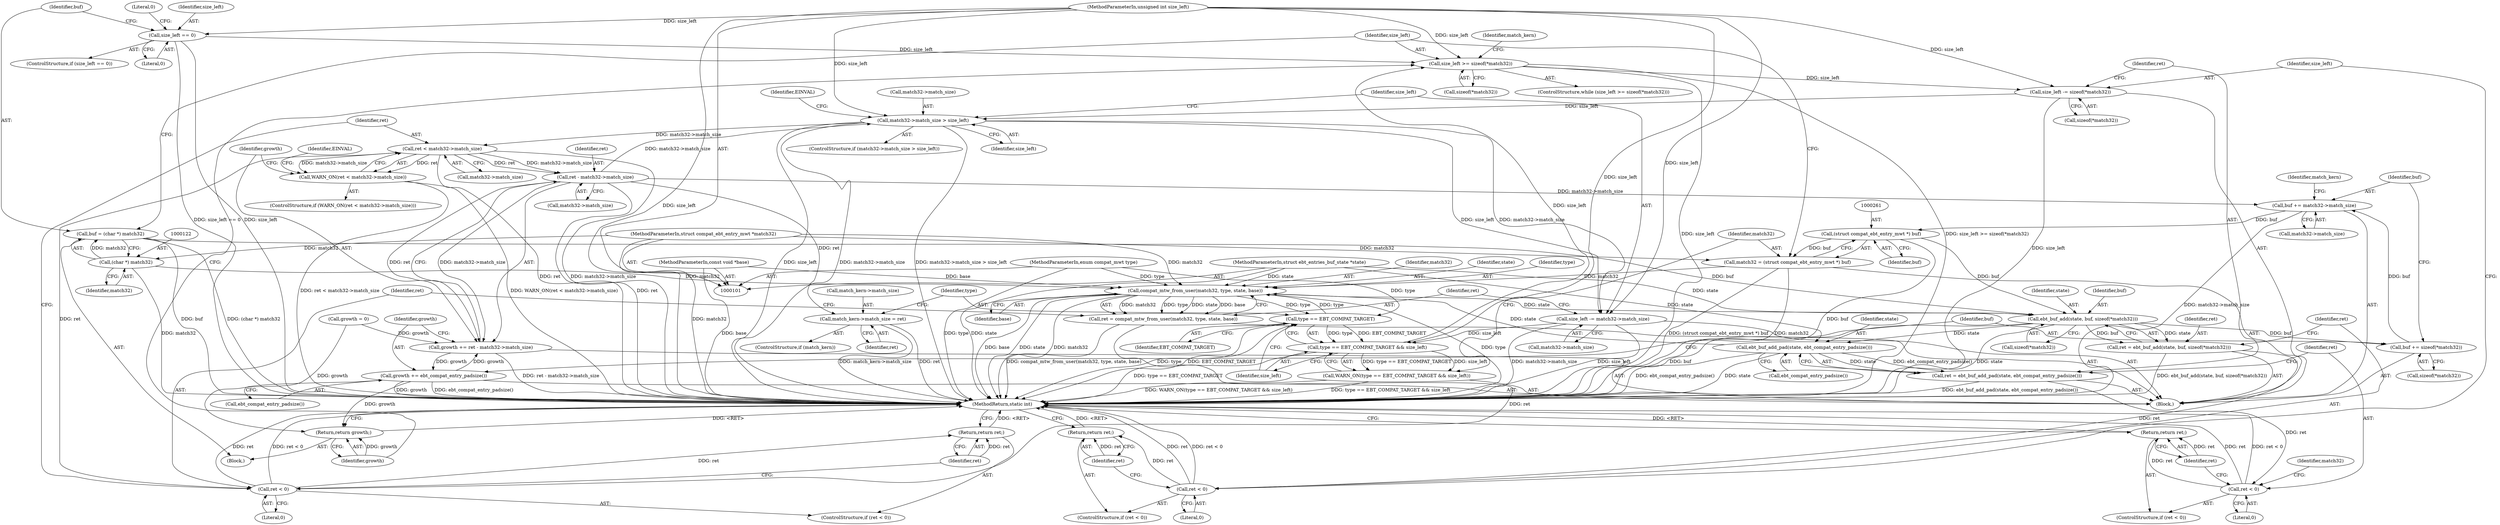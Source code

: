 digraph "1_linux_b71812168571fa55e44cdd0254471331b9c4c4c6@API" {
"1000125" [label="(Call,size_left >= sizeof(*match32))"];
"1000114" [label="(Call,size_left == 0)"];
"1000103" [label="(MethodParameterIn,unsigned int size_left)"];
"1000253" [label="(Call,type == EBT_COMPAT_TARGET && size_left)"];
"1000254" [label="(Call,type == EBT_COMPAT_TARGET)"];
"1000204" [label="(Call,compat_mtw_from_user(match32, type, state, base))"];
"1000258" [label="(Call,match32 = (struct compat_ebt_entry_mwt *) buf)"];
"1000260" [label="(Call,(struct compat_ebt_entry_mwt *) buf)"];
"1000240" [label="(Call,buf += match32->match_size)"];
"1000227" [label="(Call,ret - match32->match_size)"];
"1000217" [label="(Call,ret < match32->match_size)"];
"1000210" [label="(Call,ret < 0)"];
"1000202" [label="(Call,ret = compat_mtw_from_user(match32, type, state, base))"];
"1000189" [label="(Call,match32->match_size > size_left)"];
"1000172" [label="(Call,size_left -= sizeof(*match32))"];
"1000125" [label="(Call,size_left >= sizeof(*match32))"];
"1000235" [label="(Call,buf += sizeof(*match32))"];
"1000160" [label="(Call,ebt_buf_add(state, buf, sizeof(*match32)))"];
"1000105" [label="(MethodParameterIn,struct ebt_entries_buf_state *state)"];
"1000119" [label="(Call,buf = (char *) match32)"];
"1000121" [label="(Call,(char *) match32)"];
"1000102" [label="(MethodParameterIn,struct compat_ebt_entry_mwt *match32)"];
"1000104" [label="(MethodParameterIn,enum compat_mwt type)"];
"1000179" [label="(Call,ebt_buf_add_pad(state, ebt_compat_entry_padsize()))"];
"1000106" [label="(MethodParameterIn,const void *base)"];
"1000197" [label="(Call,size_left -= match32->match_size)"];
"1000252" [label="(Call,WARN_ON(type == EBT_COMPAT_TARGET && size_left))"];
"1000216" [label="(Call,WARN_ON(ret < match32->match_size))"];
"1000225" [label="(Call,growth += ret - match32->match_size)"];
"1000232" [label="(Call,growth += ebt_compat_entry_padsize())"];
"1000263" [label="(Return,return growth;)"];
"1000158" [label="(Call,ret = ebt_buf_add(state, buf, sizeof(*match32)))"];
"1000167" [label="(Call,ret < 0)"];
"1000170" [label="(Return,return ret;)"];
"1000177" [label="(Call,ret = ebt_buf_add_pad(state, ebt_compat_entry_padsize()))"];
"1000183" [label="(Call,ret < 0)"];
"1000186" [label="(Return,return ret;)"];
"1000213" [label="(Return,return ret;)"];
"1000247" [label="(Call,match_kern->match_size = ret)"];
"1000202" [label="(Call,ret = compat_mtw_from_user(match32, type, state, base))"];
"1000208" [label="(Identifier,base)"];
"1000182" [label="(ControlStructure,if (ret < 0))"];
"1000113" [label="(ControlStructure,if (size_left == 0))"];
"1000212" [label="(Literal,0)"];
"1000210" [label="(Call,ret < 0)"];
"1000197" [label="(Call,size_left -= match32->match_size)"];
"1000216" [label="(Call,WARN_ON(ret < match32->match_size))"];
"1000257" [label="(Identifier,size_left)"];
"1000236" [label="(Identifier,buf)"];
"1000127" [label="(Call,sizeof(*match32))"];
"1000161" [label="(Identifier,state)"];
"1000190" [label="(Call,match32->match_size)"];
"1000260" [label="(Call,(struct compat_ebt_entry_mwt *) buf)"];
"1000211" [label="(Identifier,ret)"];
"1000193" [label="(Identifier,size_left)"];
"1000253" [label="(Call,type == EBT_COMPAT_TARGET && size_left)"];
"1000188" [label="(ControlStructure,if (match32->match_size > size_left))"];
"1000105" [label="(MethodParameterIn,struct ebt_entries_buf_state *state)"];
"1000217" [label="(Call,ret < match32->match_size)"];
"1000234" [label="(Call,ebt_compat_entry_padsize())"];
"1000114" [label="(Call,size_left == 0)"];
"1000167" [label="(Call,ret < 0)"];
"1000173" [label="(Identifier,size_left)"];
"1000171" [label="(Identifier,ret)"];
"1000199" [label="(Call,match32->match_size)"];
"1000159" [label="(Identifier,ret)"];
"1000170" [label="(Return,return ret;)"];
"1000177" [label="(Call,ret = ebt_buf_add_pad(state, ebt_compat_entry_padsize()))"];
"1000166" [label="(ControlStructure,if (ret < 0))"];
"1000158" [label="(Call,ret = ebt_buf_add(state, buf, sizeof(*match32)))"];
"1000251" [label="(Identifier,ret)"];
"1000241" [label="(Identifier,buf)"];
"1000174" [label="(Call,sizeof(*match32))"];
"1000232" [label="(Call,growth += ebt_compat_entry_padsize())"];
"1000107" [label="(Block,)"];
"1000106" [label="(MethodParameterIn,const void *base)"];
"1000119" [label="(Call,buf = (char *) match32)"];
"1000214" [label="(Identifier,ret)"];
"1000184" [label="(Identifier,ret)"];
"1000189" [label="(Call,match32->match_size > size_left)"];
"1000172" [label="(Call,size_left -= sizeof(*match32))"];
"1000233" [label="(Identifier,growth)"];
"1000265" [label="(MethodReturn,static int)"];
"1000123" [label="(Identifier,match32)"];
"1000160" [label="(Call,ebt_buf_add(state, buf, sizeof(*match32)))"];
"1000191" [label="(Identifier,match32)"];
"1000196" [label="(Identifier,EINVAL)"];
"1000120" [label="(Identifier,buf)"];
"1000248" [label="(Call,match_kern->match_size)"];
"1000134" [label="(Identifier,match_kern)"];
"1000262" [label="(Identifier,buf)"];
"1000121" [label="(Call,(char *) match32)"];
"1000205" [label="(Identifier,match32)"];
"1000125" [label="(Call,size_left >= sizeof(*match32))"];
"1000258" [label="(Call,match32 = (struct compat_ebt_entry_mwt *) buf)"];
"1000179" [label="(Call,ebt_buf_add_pad(state, ebt_compat_entry_padsize()))"];
"1000246" [label="(Identifier,match_kern)"];
"1000162" [label="(Identifier,buf)"];
"1000263" [label="(Return,return growth;)"];
"1000207" [label="(Identifier,state)"];
"1000252" [label="(Call,WARN_ON(type == EBT_COMPAT_TARGET && size_left))"];
"1000116" [label="(Literal,0)"];
"1000124" [label="(ControlStructure,while (size_left >= sizeof(*match32)))"];
"1000130" [label="(Block,)"];
"1000225" [label="(Call,growth += ret - match32->match_size)"];
"1000215" [label="(ControlStructure,if (WARN_ON(ret < match32->match_size)))"];
"1000256" [label="(Identifier,EBT_COMPAT_TARGET)"];
"1000126" [label="(Identifier,size_left)"];
"1000118" [label="(Literal,0)"];
"1000219" [label="(Call,match32->match_size)"];
"1000203" [label="(Identifier,ret)"];
"1000115" [label="(Identifier,size_left)"];
"1000264" [label="(Identifier,growth)"];
"1000183" [label="(Call,ret < 0)"];
"1000104" [label="(MethodParameterIn,enum compat_mwt type)"];
"1000242" [label="(Call,match32->match_size)"];
"1000206" [label="(Identifier,type)"];
"1000185" [label="(Literal,0)"];
"1000259" [label="(Identifier,match32)"];
"1000209" [label="(ControlStructure,if (ret < 0))"];
"1000227" [label="(Call,ret - match32->match_size)"];
"1000178" [label="(Identifier,ret)"];
"1000169" [label="(Literal,0)"];
"1000163" [label="(Call,sizeof(*match32))"];
"1000224" [label="(Identifier,EINVAL)"];
"1000247" [label="(Call,match_kern->match_size = ret)"];
"1000255" [label="(Identifier,type)"];
"1000235" [label="(Call,buf += sizeof(*match32))"];
"1000213" [label="(Return,return ret;)"];
"1000228" [label="(Identifier,ret)"];
"1000218" [label="(Identifier,ret)"];
"1000187" [label="(Identifier,ret)"];
"1000109" [label="(Call,growth = 0)"];
"1000102" [label="(MethodParameterIn,struct compat_ebt_entry_mwt *match32)"];
"1000254" [label="(Call,type == EBT_COMPAT_TARGET)"];
"1000237" [label="(Call,sizeof(*match32))"];
"1000204" [label="(Call,compat_mtw_from_user(match32, type, state, base))"];
"1000240" [label="(Call,buf += match32->match_size)"];
"1000245" [label="(ControlStructure,if (match_kern))"];
"1000103" [label="(MethodParameterIn,unsigned int size_left)"];
"1000180" [label="(Identifier,state)"];
"1000229" [label="(Call,match32->match_size)"];
"1000168" [label="(Identifier,ret)"];
"1000181" [label="(Call,ebt_compat_entry_padsize())"];
"1000198" [label="(Identifier,size_left)"];
"1000226" [label="(Identifier,growth)"];
"1000186" [label="(Return,return ret;)"];
"1000125" -> "1000124"  [label="AST: "];
"1000125" -> "1000127"  [label="CFG: "];
"1000126" -> "1000125"  [label="AST: "];
"1000127" -> "1000125"  [label="AST: "];
"1000134" -> "1000125"  [label="CFG: "];
"1000264" -> "1000125"  [label="CFG: "];
"1000125" -> "1000265"  [label="DDG: size_left"];
"1000125" -> "1000265"  [label="DDG: size_left >= sizeof(*match32)"];
"1000114" -> "1000125"  [label="DDG: size_left"];
"1000253" -> "1000125"  [label="DDG: size_left"];
"1000103" -> "1000125"  [label="DDG: size_left"];
"1000125" -> "1000172"  [label="DDG: size_left"];
"1000114" -> "1000113"  [label="AST: "];
"1000114" -> "1000116"  [label="CFG: "];
"1000115" -> "1000114"  [label="AST: "];
"1000116" -> "1000114"  [label="AST: "];
"1000118" -> "1000114"  [label="CFG: "];
"1000120" -> "1000114"  [label="CFG: "];
"1000114" -> "1000265"  [label="DDG: size_left == 0"];
"1000114" -> "1000265"  [label="DDG: size_left"];
"1000103" -> "1000114"  [label="DDG: size_left"];
"1000103" -> "1000101"  [label="AST: "];
"1000103" -> "1000265"  [label="DDG: size_left"];
"1000103" -> "1000172"  [label="DDG: size_left"];
"1000103" -> "1000189"  [label="DDG: size_left"];
"1000103" -> "1000197"  [label="DDG: size_left"];
"1000103" -> "1000253"  [label="DDG: size_left"];
"1000253" -> "1000252"  [label="AST: "];
"1000253" -> "1000254"  [label="CFG: "];
"1000253" -> "1000257"  [label="CFG: "];
"1000254" -> "1000253"  [label="AST: "];
"1000257" -> "1000253"  [label="AST: "];
"1000252" -> "1000253"  [label="CFG: "];
"1000253" -> "1000265"  [label="DDG: type == EBT_COMPAT_TARGET"];
"1000253" -> "1000252"  [label="DDG: type == EBT_COMPAT_TARGET"];
"1000253" -> "1000252"  [label="DDG: size_left"];
"1000254" -> "1000253"  [label="DDG: type"];
"1000254" -> "1000253"  [label="DDG: EBT_COMPAT_TARGET"];
"1000197" -> "1000253"  [label="DDG: size_left"];
"1000254" -> "1000256"  [label="CFG: "];
"1000255" -> "1000254"  [label="AST: "];
"1000256" -> "1000254"  [label="AST: "];
"1000257" -> "1000254"  [label="CFG: "];
"1000254" -> "1000265"  [label="DDG: type"];
"1000254" -> "1000265"  [label="DDG: EBT_COMPAT_TARGET"];
"1000254" -> "1000204"  [label="DDG: type"];
"1000204" -> "1000254"  [label="DDG: type"];
"1000104" -> "1000254"  [label="DDG: type"];
"1000204" -> "1000202"  [label="AST: "];
"1000204" -> "1000208"  [label="CFG: "];
"1000205" -> "1000204"  [label="AST: "];
"1000206" -> "1000204"  [label="AST: "];
"1000207" -> "1000204"  [label="AST: "];
"1000208" -> "1000204"  [label="AST: "];
"1000202" -> "1000204"  [label="CFG: "];
"1000204" -> "1000265"  [label="DDG: type"];
"1000204" -> "1000265"  [label="DDG: base"];
"1000204" -> "1000265"  [label="DDG: state"];
"1000204" -> "1000265"  [label="DDG: match32"];
"1000204" -> "1000160"  [label="DDG: state"];
"1000204" -> "1000202"  [label="DDG: match32"];
"1000204" -> "1000202"  [label="DDG: type"];
"1000204" -> "1000202"  [label="DDG: state"];
"1000204" -> "1000202"  [label="DDG: base"];
"1000258" -> "1000204"  [label="DDG: match32"];
"1000121" -> "1000204"  [label="DDG: match32"];
"1000102" -> "1000204"  [label="DDG: match32"];
"1000104" -> "1000204"  [label="DDG: type"];
"1000179" -> "1000204"  [label="DDG: state"];
"1000105" -> "1000204"  [label="DDG: state"];
"1000106" -> "1000204"  [label="DDG: base"];
"1000258" -> "1000130"  [label="AST: "];
"1000258" -> "1000260"  [label="CFG: "];
"1000259" -> "1000258"  [label="AST: "];
"1000260" -> "1000258"  [label="AST: "];
"1000126" -> "1000258"  [label="CFG: "];
"1000258" -> "1000265"  [label="DDG: match32"];
"1000258" -> "1000265"  [label="DDG: (struct compat_ebt_entry_mwt *) buf"];
"1000260" -> "1000258"  [label="DDG: buf"];
"1000102" -> "1000258"  [label="DDG: match32"];
"1000260" -> "1000262"  [label="CFG: "];
"1000261" -> "1000260"  [label="AST: "];
"1000262" -> "1000260"  [label="AST: "];
"1000260" -> "1000265"  [label="DDG: buf"];
"1000260" -> "1000160"  [label="DDG: buf"];
"1000240" -> "1000260"  [label="DDG: buf"];
"1000240" -> "1000130"  [label="AST: "];
"1000240" -> "1000242"  [label="CFG: "];
"1000241" -> "1000240"  [label="AST: "];
"1000242" -> "1000240"  [label="AST: "];
"1000246" -> "1000240"  [label="CFG: "];
"1000240" -> "1000265"  [label="DDG: match32->match_size"];
"1000227" -> "1000240"  [label="DDG: match32->match_size"];
"1000235" -> "1000240"  [label="DDG: buf"];
"1000227" -> "1000225"  [label="AST: "];
"1000227" -> "1000229"  [label="CFG: "];
"1000228" -> "1000227"  [label="AST: "];
"1000229" -> "1000227"  [label="AST: "];
"1000225" -> "1000227"  [label="CFG: "];
"1000227" -> "1000265"  [label="DDG: ret"];
"1000227" -> "1000189"  [label="DDG: match32->match_size"];
"1000227" -> "1000225"  [label="DDG: ret"];
"1000227" -> "1000225"  [label="DDG: match32->match_size"];
"1000217" -> "1000227"  [label="DDG: ret"];
"1000217" -> "1000227"  [label="DDG: match32->match_size"];
"1000227" -> "1000247"  [label="DDG: ret"];
"1000217" -> "1000216"  [label="AST: "];
"1000217" -> "1000219"  [label="CFG: "];
"1000218" -> "1000217"  [label="AST: "];
"1000219" -> "1000217"  [label="AST: "];
"1000216" -> "1000217"  [label="CFG: "];
"1000217" -> "1000265"  [label="DDG: match32->match_size"];
"1000217" -> "1000265"  [label="DDG: ret"];
"1000217" -> "1000216"  [label="DDG: ret"];
"1000217" -> "1000216"  [label="DDG: match32->match_size"];
"1000210" -> "1000217"  [label="DDG: ret"];
"1000189" -> "1000217"  [label="DDG: match32->match_size"];
"1000210" -> "1000209"  [label="AST: "];
"1000210" -> "1000212"  [label="CFG: "];
"1000211" -> "1000210"  [label="AST: "];
"1000212" -> "1000210"  [label="AST: "];
"1000214" -> "1000210"  [label="CFG: "];
"1000218" -> "1000210"  [label="CFG: "];
"1000210" -> "1000265"  [label="DDG: ret < 0"];
"1000210" -> "1000265"  [label="DDG: ret"];
"1000202" -> "1000210"  [label="DDG: ret"];
"1000210" -> "1000213"  [label="DDG: ret"];
"1000202" -> "1000130"  [label="AST: "];
"1000203" -> "1000202"  [label="AST: "];
"1000211" -> "1000202"  [label="CFG: "];
"1000202" -> "1000265"  [label="DDG: compat_mtw_from_user(match32, type, state, base)"];
"1000189" -> "1000188"  [label="AST: "];
"1000189" -> "1000193"  [label="CFG: "];
"1000190" -> "1000189"  [label="AST: "];
"1000193" -> "1000189"  [label="AST: "];
"1000196" -> "1000189"  [label="CFG: "];
"1000198" -> "1000189"  [label="CFG: "];
"1000189" -> "1000265"  [label="DDG: match32->match_size"];
"1000189" -> "1000265"  [label="DDG: match32->match_size > size_left"];
"1000189" -> "1000265"  [label="DDG: size_left"];
"1000172" -> "1000189"  [label="DDG: size_left"];
"1000189" -> "1000197"  [label="DDG: match32->match_size"];
"1000189" -> "1000197"  [label="DDG: size_left"];
"1000172" -> "1000130"  [label="AST: "];
"1000172" -> "1000174"  [label="CFG: "];
"1000173" -> "1000172"  [label="AST: "];
"1000174" -> "1000172"  [label="AST: "];
"1000178" -> "1000172"  [label="CFG: "];
"1000172" -> "1000265"  [label="DDG: size_left"];
"1000235" -> "1000130"  [label="AST: "];
"1000235" -> "1000237"  [label="CFG: "];
"1000236" -> "1000235"  [label="AST: "];
"1000237" -> "1000235"  [label="AST: "];
"1000241" -> "1000235"  [label="CFG: "];
"1000160" -> "1000235"  [label="DDG: buf"];
"1000160" -> "1000158"  [label="AST: "];
"1000160" -> "1000163"  [label="CFG: "];
"1000161" -> "1000160"  [label="AST: "];
"1000162" -> "1000160"  [label="AST: "];
"1000163" -> "1000160"  [label="AST: "];
"1000158" -> "1000160"  [label="CFG: "];
"1000160" -> "1000265"  [label="DDG: buf"];
"1000160" -> "1000265"  [label="DDG: state"];
"1000160" -> "1000158"  [label="DDG: state"];
"1000160" -> "1000158"  [label="DDG: buf"];
"1000105" -> "1000160"  [label="DDG: state"];
"1000119" -> "1000160"  [label="DDG: buf"];
"1000160" -> "1000179"  [label="DDG: state"];
"1000105" -> "1000101"  [label="AST: "];
"1000105" -> "1000265"  [label="DDG: state"];
"1000105" -> "1000179"  [label="DDG: state"];
"1000119" -> "1000107"  [label="AST: "];
"1000119" -> "1000121"  [label="CFG: "];
"1000120" -> "1000119"  [label="AST: "];
"1000121" -> "1000119"  [label="AST: "];
"1000126" -> "1000119"  [label="CFG: "];
"1000119" -> "1000265"  [label="DDG: (char *) match32"];
"1000119" -> "1000265"  [label="DDG: buf"];
"1000121" -> "1000119"  [label="DDG: match32"];
"1000121" -> "1000123"  [label="CFG: "];
"1000122" -> "1000121"  [label="AST: "];
"1000123" -> "1000121"  [label="AST: "];
"1000121" -> "1000265"  [label="DDG: match32"];
"1000102" -> "1000121"  [label="DDG: match32"];
"1000102" -> "1000101"  [label="AST: "];
"1000102" -> "1000265"  [label="DDG: match32"];
"1000104" -> "1000101"  [label="AST: "];
"1000104" -> "1000265"  [label="DDG: type"];
"1000179" -> "1000177"  [label="AST: "];
"1000179" -> "1000181"  [label="CFG: "];
"1000180" -> "1000179"  [label="AST: "];
"1000181" -> "1000179"  [label="AST: "];
"1000177" -> "1000179"  [label="CFG: "];
"1000179" -> "1000265"  [label="DDG: ebt_compat_entry_padsize()"];
"1000179" -> "1000265"  [label="DDG: state"];
"1000179" -> "1000177"  [label="DDG: state"];
"1000179" -> "1000177"  [label="DDG: ebt_compat_entry_padsize()"];
"1000106" -> "1000101"  [label="AST: "];
"1000106" -> "1000265"  [label="DDG: base"];
"1000197" -> "1000130"  [label="AST: "];
"1000197" -> "1000199"  [label="CFG: "];
"1000198" -> "1000197"  [label="AST: "];
"1000199" -> "1000197"  [label="AST: "];
"1000203" -> "1000197"  [label="CFG: "];
"1000197" -> "1000265"  [label="DDG: match32->match_size"];
"1000197" -> "1000265"  [label="DDG: size_left"];
"1000252" -> "1000130"  [label="AST: "];
"1000259" -> "1000252"  [label="CFG: "];
"1000252" -> "1000265"  [label="DDG: type == EBT_COMPAT_TARGET && size_left"];
"1000252" -> "1000265"  [label="DDG: WARN_ON(type == EBT_COMPAT_TARGET && size_left)"];
"1000216" -> "1000215"  [label="AST: "];
"1000224" -> "1000216"  [label="CFG: "];
"1000226" -> "1000216"  [label="CFG: "];
"1000216" -> "1000265"  [label="DDG: WARN_ON(ret < match32->match_size)"];
"1000216" -> "1000265"  [label="DDG: ret < match32->match_size"];
"1000225" -> "1000130"  [label="AST: "];
"1000226" -> "1000225"  [label="AST: "];
"1000233" -> "1000225"  [label="CFG: "];
"1000225" -> "1000265"  [label="DDG: ret - match32->match_size"];
"1000232" -> "1000225"  [label="DDG: growth"];
"1000109" -> "1000225"  [label="DDG: growth"];
"1000225" -> "1000232"  [label="DDG: growth"];
"1000232" -> "1000130"  [label="AST: "];
"1000232" -> "1000234"  [label="CFG: "];
"1000233" -> "1000232"  [label="AST: "];
"1000234" -> "1000232"  [label="AST: "];
"1000236" -> "1000232"  [label="CFG: "];
"1000232" -> "1000265"  [label="DDG: growth"];
"1000232" -> "1000265"  [label="DDG: ebt_compat_entry_padsize()"];
"1000232" -> "1000263"  [label="DDG: growth"];
"1000263" -> "1000107"  [label="AST: "];
"1000263" -> "1000264"  [label="CFG: "];
"1000264" -> "1000263"  [label="AST: "];
"1000265" -> "1000263"  [label="CFG: "];
"1000263" -> "1000265"  [label="DDG: <RET>"];
"1000264" -> "1000263"  [label="DDG: growth"];
"1000109" -> "1000263"  [label="DDG: growth"];
"1000158" -> "1000130"  [label="AST: "];
"1000159" -> "1000158"  [label="AST: "];
"1000168" -> "1000158"  [label="CFG: "];
"1000158" -> "1000265"  [label="DDG: ebt_buf_add(state, buf, sizeof(*match32))"];
"1000158" -> "1000167"  [label="DDG: ret"];
"1000167" -> "1000166"  [label="AST: "];
"1000167" -> "1000169"  [label="CFG: "];
"1000168" -> "1000167"  [label="AST: "];
"1000169" -> "1000167"  [label="AST: "];
"1000171" -> "1000167"  [label="CFG: "];
"1000173" -> "1000167"  [label="CFG: "];
"1000167" -> "1000265"  [label="DDG: ret"];
"1000167" -> "1000265"  [label="DDG: ret < 0"];
"1000167" -> "1000170"  [label="DDG: ret"];
"1000170" -> "1000166"  [label="AST: "];
"1000170" -> "1000171"  [label="CFG: "];
"1000171" -> "1000170"  [label="AST: "];
"1000265" -> "1000170"  [label="CFG: "];
"1000170" -> "1000265"  [label="DDG: <RET>"];
"1000171" -> "1000170"  [label="DDG: ret"];
"1000177" -> "1000130"  [label="AST: "];
"1000178" -> "1000177"  [label="AST: "];
"1000184" -> "1000177"  [label="CFG: "];
"1000177" -> "1000265"  [label="DDG: ebt_buf_add_pad(state, ebt_compat_entry_padsize())"];
"1000177" -> "1000183"  [label="DDG: ret"];
"1000183" -> "1000182"  [label="AST: "];
"1000183" -> "1000185"  [label="CFG: "];
"1000184" -> "1000183"  [label="AST: "];
"1000185" -> "1000183"  [label="AST: "];
"1000187" -> "1000183"  [label="CFG: "];
"1000191" -> "1000183"  [label="CFG: "];
"1000183" -> "1000265"  [label="DDG: ret"];
"1000183" -> "1000265"  [label="DDG: ret < 0"];
"1000183" -> "1000186"  [label="DDG: ret"];
"1000186" -> "1000182"  [label="AST: "];
"1000186" -> "1000187"  [label="CFG: "];
"1000187" -> "1000186"  [label="AST: "];
"1000265" -> "1000186"  [label="CFG: "];
"1000186" -> "1000265"  [label="DDG: <RET>"];
"1000187" -> "1000186"  [label="DDG: ret"];
"1000213" -> "1000209"  [label="AST: "];
"1000213" -> "1000214"  [label="CFG: "];
"1000214" -> "1000213"  [label="AST: "];
"1000265" -> "1000213"  [label="CFG: "];
"1000213" -> "1000265"  [label="DDG: <RET>"];
"1000214" -> "1000213"  [label="DDG: ret"];
"1000247" -> "1000245"  [label="AST: "];
"1000247" -> "1000251"  [label="CFG: "];
"1000248" -> "1000247"  [label="AST: "];
"1000251" -> "1000247"  [label="AST: "];
"1000255" -> "1000247"  [label="CFG: "];
"1000247" -> "1000265"  [label="DDG: match_kern->match_size"];
"1000247" -> "1000265"  [label="DDG: ret"];
}
